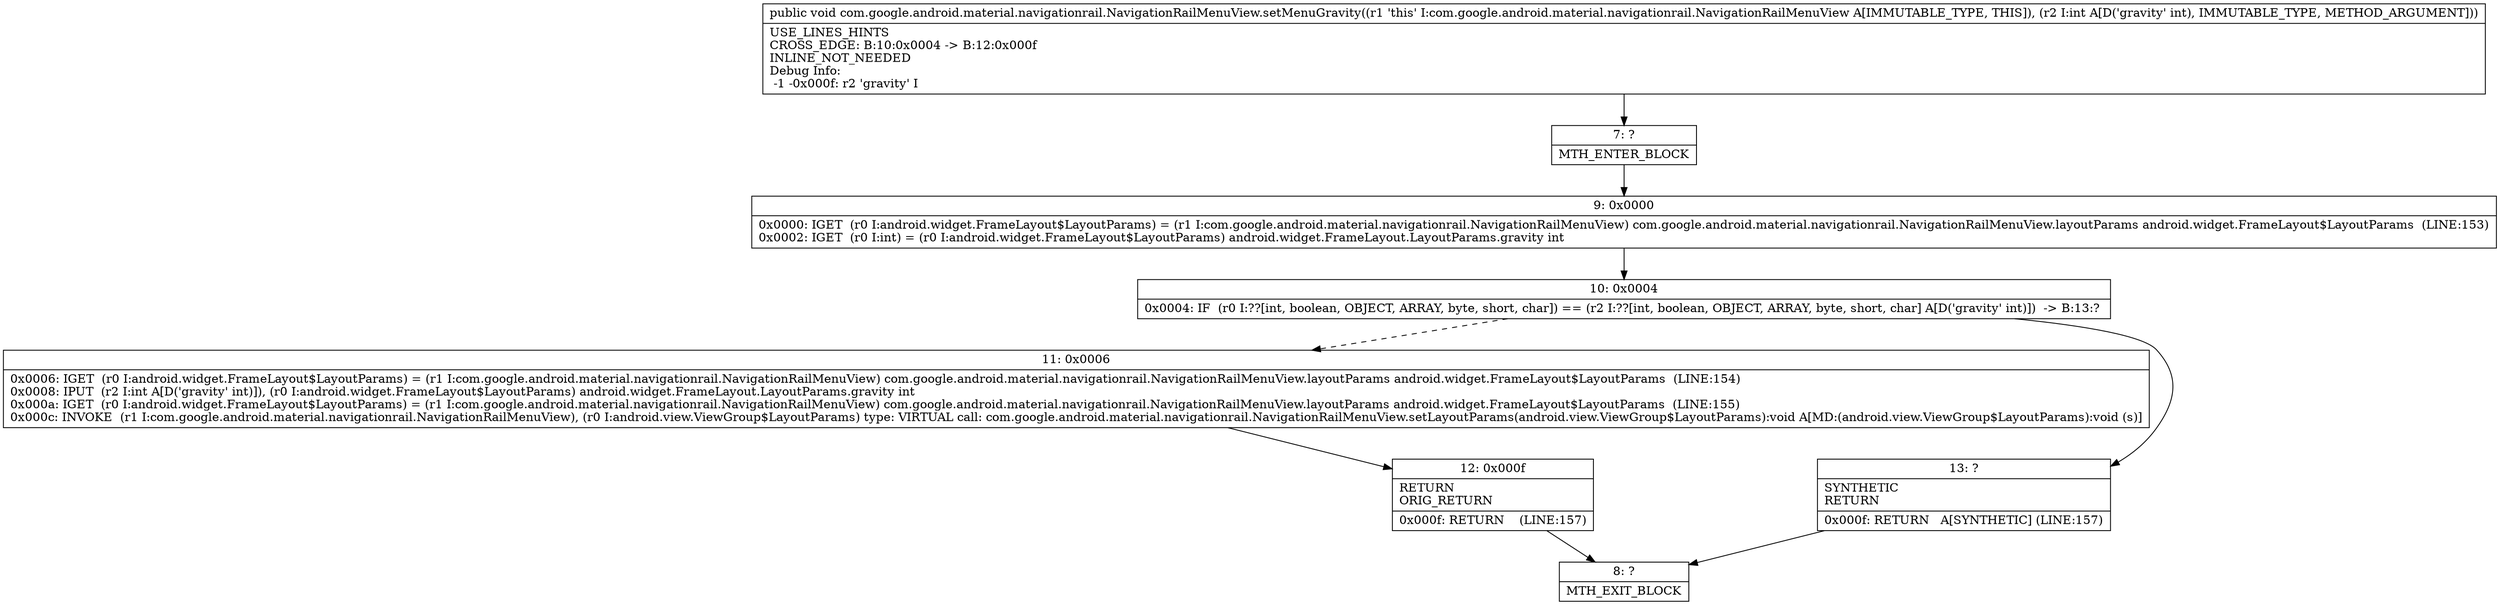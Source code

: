digraph "CFG forcom.google.android.material.navigationrail.NavigationRailMenuView.setMenuGravity(I)V" {
Node_7 [shape=record,label="{7\:\ ?|MTH_ENTER_BLOCK\l}"];
Node_9 [shape=record,label="{9\:\ 0x0000|0x0000: IGET  (r0 I:android.widget.FrameLayout$LayoutParams) = (r1 I:com.google.android.material.navigationrail.NavigationRailMenuView) com.google.android.material.navigationrail.NavigationRailMenuView.layoutParams android.widget.FrameLayout$LayoutParams  (LINE:153)\l0x0002: IGET  (r0 I:int) = (r0 I:android.widget.FrameLayout$LayoutParams) android.widget.FrameLayout.LayoutParams.gravity int \l}"];
Node_10 [shape=record,label="{10\:\ 0x0004|0x0004: IF  (r0 I:??[int, boolean, OBJECT, ARRAY, byte, short, char]) == (r2 I:??[int, boolean, OBJECT, ARRAY, byte, short, char] A[D('gravity' int)])  \-\> B:13:? \l}"];
Node_11 [shape=record,label="{11\:\ 0x0006|0x0006: IGET  (r0 I:android.widget.FrameLayout$LayoutParams) = (r1 I:com.google.android.material.navigationrail.NavigationRailMenuView) com.google.android.material.navigationrail.NavigationRailMenuView.layoutParams android.widget.FrameLayout$LayoutParams  (LINE:154)\l0x0008: IPUT  (r2 I:int A[D('gravity' int)]), (r0 I:android.widget.FrameLayout$LayoutParams) android.widget.FrameLayout.LayoutParams.gravity int \l0x000a: IGET  (r0 I:android.widget.FrameLayout$LayoutParams) = (r1 I:com.google.android.material.navigationrail.NavigationRailMenuView) com.google.android.material.navigationrail.NavigationRailMenuView.layoutParams android.widget.FrameLayout$LayoutParams  (LINE:155)\l0x000c: INVOKE  (r1 I:com.google.android.material.navigationrail.NavigationRailMenuView), (r0 I:android.view.ViewGroup$LayoutParams) type: VIRTUAL call: com.google.android.material.navigationrail.NavigationRailMenuView.setLayoutParams(android.view.ViewGroup$LayoutParams):void A[MD:(android.view.ViewGroup$LayoutParams):void (s)]\l}"];
Node_12 [shape=record,label="{12\:\ 0x000f|RETURN\lORIG_RETURN\l|0x000f: RETURN    (LINE:157)\l}"];
Node_8 [shape=record,label="{8\:\ ?|MTH_EXIT_BLOCK\l}"];
Node_13 [shape=record,label="{13\:\ ?|SYNTHETIC\lRETURN\l|0x000f: RETURN   A[SYNTHETIC] (LINE:157)\l}"];
MethodNode[shape=record,label="{public void com.google.android.material.navigationrail.NavigationRailMenuView.setMenuGravity((r1 'this' I:com.google.android.material.navigationrail.NavigationRailMenuView A[IMMUTABLE_TYPE, THIS]), (r2 I:int A[D('gravity' int), IMMUTABLE_TYPE, METHOD_ARGUMENT]))  | USE_LINES_HINTS\lCROSS_EDGE: B:10:0x0004 \-\> B:12:0x000f\lINLINE_NOT_NEEDED\lDebug Info:\l  \-1 \-0x000f: r2 'gravity' I\l}"];
MethodNode -> Node_7;Node_7 -> Node_9;
Node_9 -> Node_10;
Node_10 -> Node_11[style=dashed];
Node_10 -> Node_13;
Node_11 -> Node_12;
Node_12 -> Node_8;
Node_13 -> Node_8;
}

